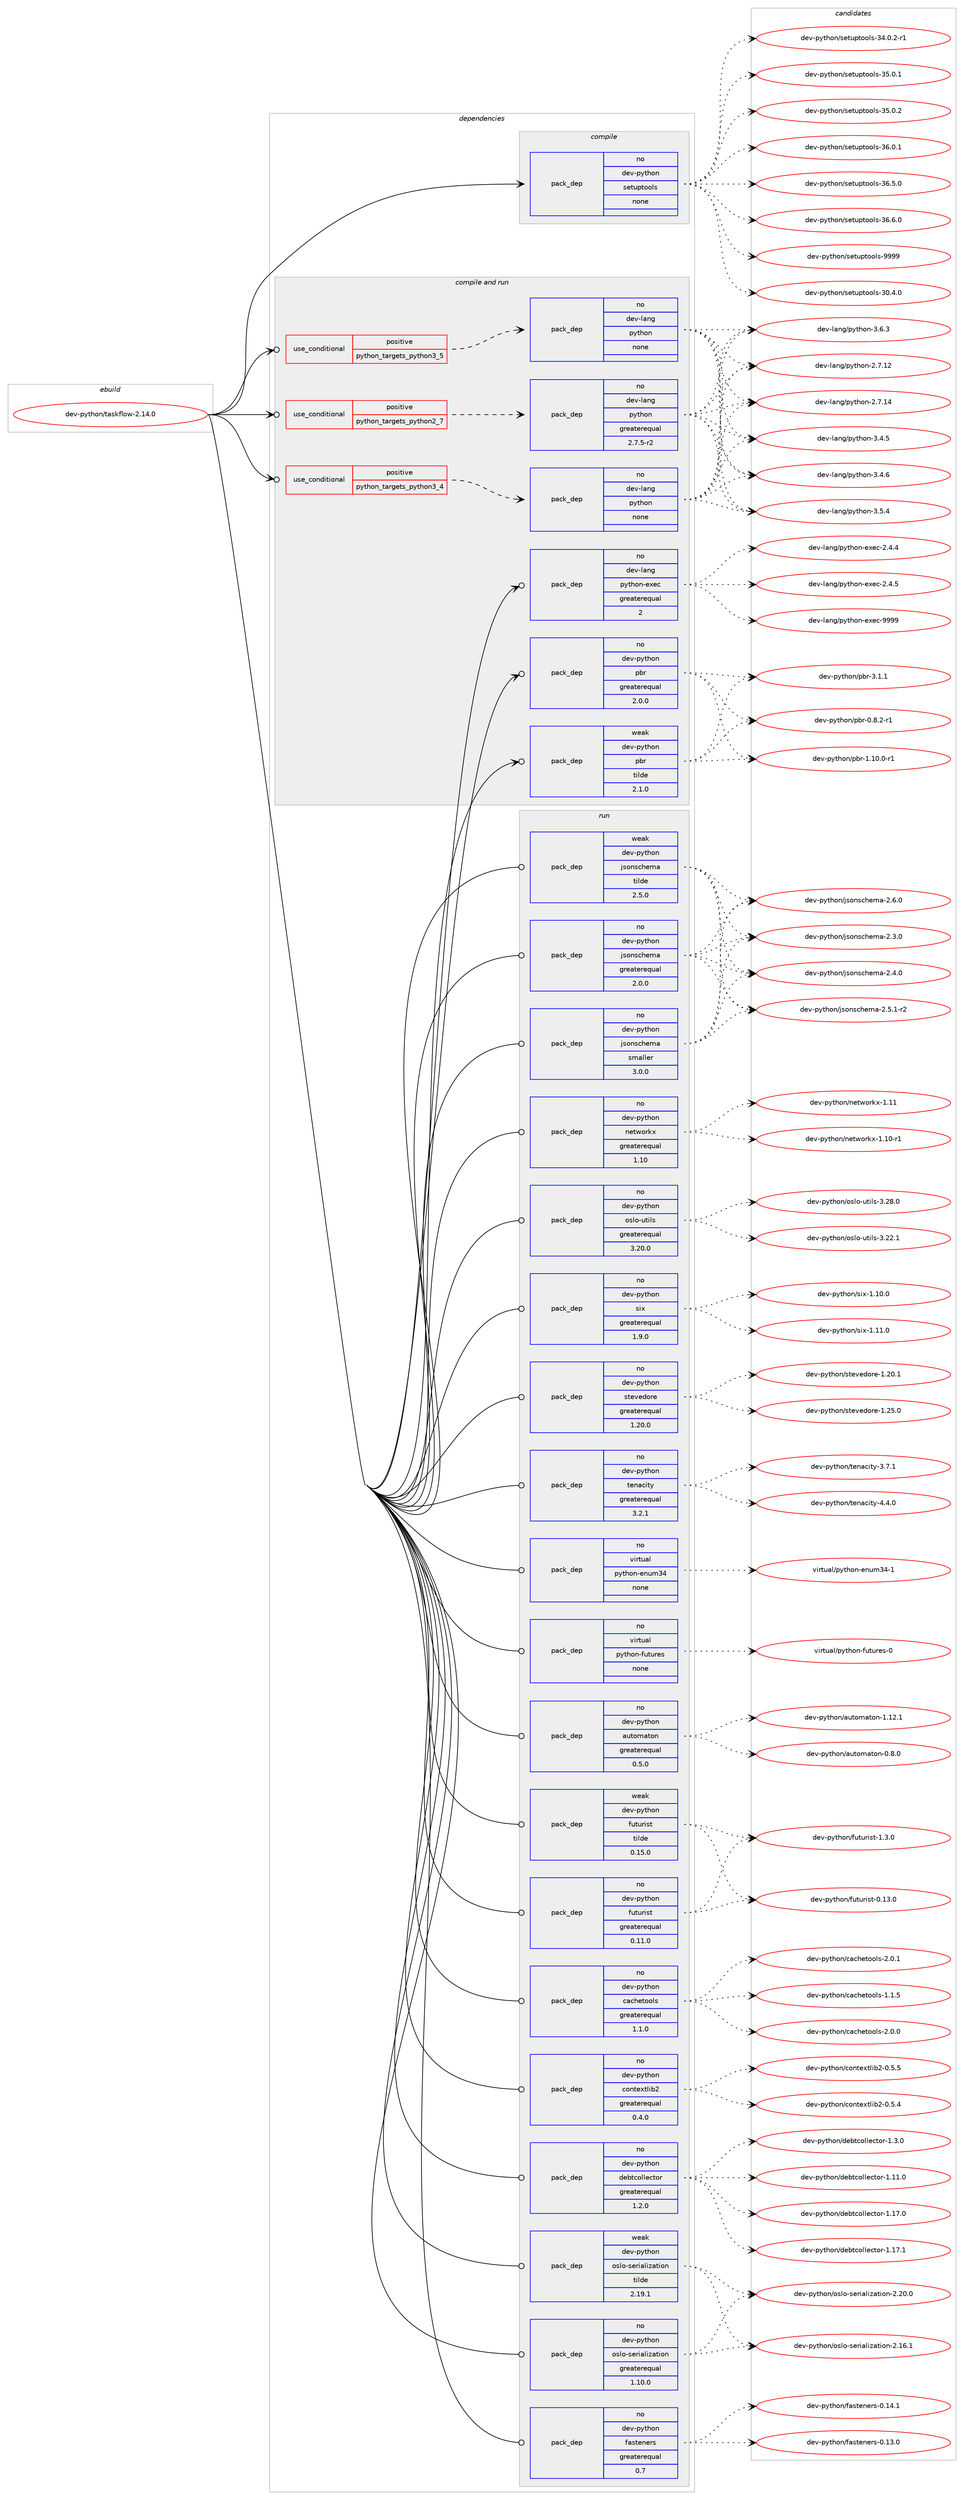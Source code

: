 digraph prolog {

# *************
# Graph options
# *************

newrank=true;
concentrate=true;
compound=true;
graph [rankdir=LR,fontname=Helvetica,fontsize=10,ranksep=1.5];#, ranksep=2.5, nodesep=0.2];
edge  [arrowhead=vee];
node  [fontname=Helvetica,fontsize=10];

# **********
# The ebuild
# **********

subgraph cluster_leftcol {
color=gray;
rank=same;
label=<<i>ebuild</i>>;
id [label="dev-python/taskflow-2.14.0", color=red, width=4, href="../dev-python/taskflow-2.14.0.svg"];
}

# ****************
# The dependencies
# ****************

subgraph cluster_midcol {
color=gray;
label=<<i>dependencies</i>>;
subgraph cluster_compile {
fillcolor="#eeeeee";
style=filled;
label=<<i>compile</i>>;
subgraph pack143458 {
dependency190006 [label=<<TABLE BORDER="0" CELLBORDER="1" CELLSPACING="0" CELLPADDING="4" WIDTH="220"><TR><TD ROWSPAN="6" CELLPADDING="30">pack_dep</TD></TR><TR><TD WIDTH="110">no</TD></TR><TR><TD>dev-python</TD></TR><TR><TD>setuptools</TD></TR><TR><TD>none</TD></TR><TR><TD></TD></TR></TABLE>>, shape=none, color=blue];
}
id:e -> dependency190006:w [weight=20,style="solid",arrowhead="vee"];
}
subgraph cluster_compileandrun {
fillcolor="#eeeeee";
style=filled;
label=<<i>compile and run</i>>;
subgraph cond42592 {
dependency190007 [label=<<TABLE BORDER="0" CELLBORDER="1" CELLSPACING="0" CELLPADDING="4"><TR><TD ROWSPAN="3" CELLPADDING="10">use_conditional</TD></TR><TR><TD>positive</TD></TR><TR><TD>python_targets_python2_7</TD></TR></TABLE>>, shape=none, color=red];
subgraph pack143459 {
dependency190008 [label=<<TABLE BORDER="0" CELLBORDER="1" CELLSPACING="0" CELLPADDING="4" WIDTH="220"><TR><TD ROWSPAN="6" CELLPADDING="30">pack_dep</TD></TR><TR><TD WIDTH="110">no</TD></TR><TR><TD>dev-lang</TD></TR><TR><TD>python</TD></TR><TR><TD>greaterequal</TD></TR><TR><TD>2.7.5-r2</TD></TR></TABLE>>, shape=none, color=blue];
}
dependency190007:e -> dependency190008:w [weight=20,style="dashed",arrowhead="vee"];
}
id:e -> dependency190007:w [weight=20,style="solid",arrowhead="odotvee"];
subgraph cond42593 {
dependency190009 [label=<<TABLE BORDER="0" CELLBORDER="1" CELLSPACING="0" CELLPADDING="4"><TR><TD ROWSPAN="3" CELLPADDING="10">use_conditional</TD></TR><TR><TD>positive</TD></TR><TR><TD>python_targets_python3_4</TD></TR></TABLE>>, shape=none, color=red];
subgraph pack143460 {
dependency190010 [label=<<TABLE BORDER="0" CELLBORDER="1" CELLSPACING="0" CELLPADDING="4" WIDTH="220"><TR><TD ROWSPAN="6" CELLPADDING="30">pack_dep</TD></TR><TR><TD WIDTH="110">no</TD></TR><TR><TD>dev-lang</TD></TR><TR><TD>python</TD></TR><TR><TD>none</TD></TR><TR><TD></TD></TR></TABLE>>, shape=none, color=blue];
}
dependency190009:e -> dependency190010:w [weight=20,style="dashed",arrowhead="vee"];
}
id:e -> dependency190009:w [weight=20,style="solid",arrowhead="odotvee"];
subgraph cond42594 {
dependency190011 [label=<<TABLE BORDER="0" CELLBORDER="1" CELLSPACING="0" CELLPADDING="4"><TR><TD ROWSPAN="3" CELLPADDING="10">use_conditional</TD></TR><TR><TD>positive</TD></TR><TR><TD>python_targets_python3_5</TD></TR></TABLE>>, shape=none, color=red];
subgraph pack143461 {
dependency190012 [label=<<TABLE BORDER="0" CELLBORDER="1" CELLSPACING="0" CELLPADDING="4" WIDTH="220"><TR><TD ROWSPAN="6" CELLPADDING="30">pack_dep</TD></TR><TR><TD WIDTH="110">no</TD></TR><TR><TD>dev-lang</TD></TR><TR><TD>python</TD></TR><TR><TD>none</TD></TR><TR><TD></TD></TR></TABLE>>, shape=none, color=blue];
}
dependency190011:e -> dependency190012:w [weight=20,style="dashed",arrowhead="vee"];
}
id:e -> dependency190011:w [weight=20,style="solid",arrowhead="odotvee"];
subgraph pack143462 {
dependency190013 [label=<<TABLE BORDER="0" CELLBORDER="1" CELLSPACING="0" CELLPADDING="4" WIDTH="220"><TR><TD ROWSPAN="6" CELLPADDING="30">pack_dep</TD></TR><TR><TD WIDTH="110">no</TD></TR><TR><TD>dev-lang</TD></TR><TR><TD>python-exec</TD></TR><TR><TD>greaterequal</TD></TR><TR><TD>2</TD></TR></TABLE>>, shape=none, color=blue];
}
id:e -> dependency190013:w [weight=20,style="solid",arrowhead="odotvee"];
subgraph pack143463 {
dependency190014 [label=<<TABLE BORDER="0" CELLBORDER="1" CELLSPACING="0" CELLPADDING="4" WIDTH="220"><TR><TD ROWSPAN="6" CELLPADDING="30">pack_dep</TD></TR><TR><TD WIDTH="110">no</TD></TR><TR><TD>dev-python</TD></TR><TR><TD>pbr</TD></TR><TR><TD>greaterequal</TD></TR><TR><TD>2.0.0</TD></TR></TABLE>>, shape=none, color=blue];
}
id:e -> dependency190014:w [weight=20,style="solid",arrowhead="odotvee"];
subgraph pack143464 {
dependency190015 [label=<<TABLE BORDER="0" CELLBORDER="1" CELLSPACING="0" CELLPADDING="4" WIDTH="220"><TR><TD ROWSPAN="6" CELLPADDING="30">pack_dep</TD></TR><TR><TD WIDTH="110">weak</TD></TR><TR><TD>dev-python</TD></TR><TR><TD>pbr</TD></TR><TR><TD>tilde</TD></TR><TR><TD>2.1.0</TD></TR></TABLE>>, shape=none, color=blue];
}
id:e -> dependency190015:w [weight=20,style="solid",arrowhead="odotvee"];
}
subgraph cluster_run {
fillcolor="#eeeeee";
style=filled;
label=<<i>run</i>>;
subgraph pack143465 {
dependency190016 [label=<<TABLE BORDER="0" CELLBORDER="1" CELLSPACING="0" CELLPADDING="4" WIDTH="220"><TR><TD ROWSPAN="6" CELLPADDING="30">pack_dep</TD></TR><TR><TD WIDTH="110">no</TD></TR><TR><TD>dev-python</TD></TR><TR><TD>automaton</TD></TR><TR><TD>greaterequal</TD></TR><TR><TD>0.5.0</TD></TR></TABLE>>, shape=none, color=blue];
}
id:e -> dependency190016:w [weight=20,style="solid",arrowhead="odot"];
subgraph pack143466 {
dependency190017 [label=<<TABLE BORDER="0" CELLBORDER="1" CELLSPACING="0" CELLPADDING="4" WIDTH="220"><TR><TD ROWSPAN="6" CELLPADDING="30">pack_dep</TD></TR><TR><TD WIDTH="110">no</TD></TR><TR><TD>dev-python</TD></TR><TR><TD>cachetools</TD></TR><TR><TD>greaterequal</TD></TR><TR><TD>1.1.0</TD></TR></TABLE>>, shape=none, color=blue];
}
id:e -> dependency190017:w [weight=20,style="solid",arrowhead="odot"];
subgraph pack143467 {
dependency190018 [label=<<TABLE BORDER="0" CELLBORDER="1" CELLSPACING="0" CELLPADDING="4" WIDTH="220"><TR><TD ROWSPAN="6" CELLPADDING="30">pack_dep</TD></TR><TR><TD WIDTH="110">no</TD></TR><TR><TD>dev-python</TD></TR><TR><TD>contextlib2</TD></TR><TR><TD>greaterequal</TD></TR><TR><TD>0.4.0</TD></TR></TABLE>>, shape=none, color=blue];
}
id:e -> dependency190018:w [weight=20,style="solid",arrowhead="odot"];
subgraph pack143468 {
dependency190019 [label=<<TABLE BORDER="0" CELLBORDER="1" CELLSPACING="0" CELLPADDING="4" WIDTH="220"><TR><TD ROWSPAN="6" CELLPADDING="30">pack_dep</TD></TR><TR><TD WIDTH="110">no</TD></TR><TR><TD>dev-python</TD></TR><TR><TD>debtcollector</TD></TR><TR><TD>greaterequal</TD></TR><TR><TD>1.2.0</TD></TR></TABLE>>, shape=none, color=blue];
}
id:e -> dependency190019:w [weight=20,style="solid",arrowhead="odot"];
subgraph pack143469 {
dependency190020 [label=<<TABLE BORDER="0" CELLBORDER="1" CELLSPACING="0" CELLPADDING="4" WIDTH="220"><TR><TD ROWSPAN="6" CELLPADDING="30">pack_dep</TD></TR><TR><TD WIDTH="110">no</TD></TR><TR><TD>dev-python</TD></TR><TR><TD>fasteners</TD></TR><TR><TD>greaterequal</TD></TR><TR><TD>0.7</TD></TR></TABLE>>, shape=none, color=blue];
}
id:e -> dependency190020:w [weight=20,style="solid",arrowhead="odot"];
subgraph pack143470 {
dependency190021 [label=<<TABLE BORDER="0" CELLBORDER="1" CELLSPACING="0" CELLPADDING="4" WIDTH="220"><TR><TD ROWSPAN="6" CELLPADDING="30">pack_dep</TD></TR><TR><TD WIDTH="110">no</TD></TR><TR><TD>dev-python</TD></TR><TR><TD>futurist</TD></TR><TR><TD>greaterequal</TD></TR><TR><TD>0.11.0</TD></TR></TABLE>>, shape=none, color=blue];
}
id:e -> dependency190021:w [weight=20,style="solid",arrowhead="odot"];
subgraph pack143471 {
dependency190022 [label=<<TABLE BORDER="0" CELLBORDER="1" CELLSPACING="0" CELLPADDING="4" WIDTH="220"><TR><TD ROWSPAN="6" CELLPADDING="30">pack_dep</TD></TR><TR><TD WIDTH="110">no</TD></TR><TR><TD>dev-python</TD></TR><TR><TD>jsonschema</TD></TR><TR><TD>greaterequal</TD></TR><TR><TD>2.0.0</TD></TR></TABLE>>, shape=none, color=blue];
}
id:e -> dependency190022:w [weight=20,style="solid",arrowhead="odot"];
subgraph pack143472 {
dependency190023 [label=<<TABLE BORDER="0" CELLBORDER="1" CELLSPACING="0" CELLPADDING="4" WIDTH="220"><TR><TD ROWSPAN="6" CELLPADDING="30">pack_dep</TD></TR><TR><TD WIDTH="110">no</TD></TR><TR><TD>dev-python</TD></TR><TR><TD>jsonschema</TD></TR><TR><TD>smaller</TD></TR><TR><TD>3.0.0</TD></TR></TABLE>>, shape=none, color=blue];
}
id:e -> dependency190023:w [weight=20,style="solid",arrowhead="odot"];
subgraph pack143473 {
dependency190024 [label=<<TABLE BORDER="0" CELLBORDER="1" CELLSPACING="0" CELLPADDING="4" WIDTH="220"><TR><TD ROWSPAN="6" CELLPADDING="30">pack_dep</TD></TR><TR><TD WIDTH="110">no</TD></TR><TR><TD>dev-python</TD></TR><TR><TD>networkx</TD></TR><TR><TD>greaterequal</TD></TR><TR><TD>1.10</TD></TR></TABLE>>, shape=none, color=blue];
}
id:e -> dependency190024:w [weight=20,style="solid",arrowhead="odot"];
subgraph pack143474 {
dependency190025 [label=<<TABLE BORDER="0" CELLBORDER="1" CELLSPACING="0" CELLPADDING="4" WIDTH="220"><TR><TD ROWSPAN="6" CELLPADDING="30">pack_dep</TD></TR><TR><TD WIDTH="110">no</TD></TR><TR><TD>dev-python</TD></TR><TR><TD>oslo-serialization</TD></TR><TR><TD>greaterequal</TD></TR><TR><TD>1.10.0</TD></TR></TABLE>>, shape=none, color=blue];
}
id:e -> dependency190025:w [weight=20,style="solid",arrowhead="odot"];
subgraph pack143475 {
dependency190026 [label=<<TABLE BORDER="0" CELLBORDER="1" CELLSPACING="0" CELLPADDING="4" WIDTH="220"><TR><TD ROWSPAN="6" CELLPADDING="30">pack_dep</TD></TR><TR><TD WIDTH="110">no</TD></TR><TR><TD>dev-python</TD></TR><TR><TD>oslo-utils</TD></TR><TR><TD>greaterequal</TD></TR><TR><TD>3.20.0</TD></TR></TABLE>>, shape=none, color=blue];
}
id:e -> dependency190026:w [weight=20,style="solid",arrowhead="odot"];
subgraph pack143476 {
dependency190027 [label=<<TABLE BORDER="0" CELLBORDER="1" CELLSPACING="0" CELLPADDING="4" WIDTH="220"><TR><TD ROWSPAN="6" CELLPADDING="30">pack_dep</TD></TR><TR><TD WIDTH="110">no</TD></TR><TR><TD>dev-python</TD></TR><TR><TD>six</TD></TR><TR><TD>greaterequal</TD></TR><TR><TD>1.9.0</TD></TR></TABLE>>, shape=none, color=blue];
}
id:e -> dependency190027:w [weight=20,style="solid",arrowhead="odot"];
subgraph pack143477 {
dependency190028 [label=<<TABLE BORDER="0" CELLBORDER="1" CELLSPACING="0" CELLPADDING="4" WIDTH="220"><TR><TD ROWSPAN="6" CELLPADDING="30">pack_dep</TD></TR><TR><TD WIDTH="110">no</TD></TR><TR><TD>dev-python</TD></TR><TR><TD>stevedore</TD></TR><TR><TD>greaterequal</TD></TR><TR><TD>1.20.0</TD></TR></TABLE>>, shape=none, color=blue];
}
id:e -> dependency190028:w [weight=20,style="solid",arrowhead="odot"];
subgraph pack143478 {
dependency190029 [label=<<TABLE BORDER="0" CELLBORDER="1" CELLSPACING="0" CELLPADDING="4" WIDTH="220"><TR><TD ROWSPAN="6" CELLPADDING="30">pack_dep</TD></TR><TR><TD WIDTH="110">no</TD></TR><TR><TD>dev-python</TD></TR><TR><TD>tenacity</TD></TR><TR><TD>greaterequal</TD></TR><TR><TD>3.2.1</TD></TR></TABLE>>, shape=none, color=blue];
}
id:e -> dependency190029:w [weight=20,style="solid",arrowhead="odot"];
subgraph pack143479 {
dependency190030 [label=<<TABLE BORDER="0" CELLBORDER="1" CELLSPACING="0" CELLPADDING="4" WIDTH="220"><TR><TD ROWSPAN="6" CELLPADDING="30">pack_dep</TD></TR><TR><TD WIDTH="110">no</TD></TR><TR><TD>virtual</TD></TR><TR><TD>python-enum34</TD></TR><TR><TD>none</TD></TR><TR><TD></TD></TR></TABLE>>, shape=none, color=blue];
}
id:e -> dependency190030:w [weight=20,style="solid",arrowhead="odot"];
subgraph pack143480 {
dependency190031 [label=<<TABLE BORDER="0" CELLBORDER="1" CELLSPACING="0" CELLPADDING="4" WIDTH="220"><TR><TD ROWSPAN="6" CELLPADDING="30">pack_dep</TD></TR><TR><TD WIDTH="110">no</TD></TR><TR><TD>virtual</TD></TR><TR><TD>python-futures</TD></TR><TR><TD>none</TD></TR><TR><TD></TD></TR></TABLE>>, shape=none, color=blue];
}
id:e -> dependency190031:w [weight=20,style="solid",arrowhead="odot"];
subgraph pack143481 {
dependency190032 [label=<<TABLE BORDER="0" CELLBORDER="1" CELLSPACING="0" CELLPADDING="4" WIDTH="220"><TR><TD ROWSPAN="6" CELLPADDING="30">pack_dep</TD></TR><TR><TD WIDTH="110">weak</TD></TR><TR><TD>dev-python</TD></TR><TR><TD>futurist</TD></TR><TR><TD>tilde</TD></TR><TR><TD>0.15.0</TD></TR></TABLE>>, shape=none, color=blue];
}
id:e -> dependency190032:w [weight=20,style="solid",arrowhead="odot"];
subgraph pack143482 {
dependency190033 [label=<<TABLE BORDER="0" CELLBORDER="1" CELLSPACING="0" CELLPADDING="4" WIDTH="220"><TR><TD ROWSPAN="6" CELLPADDING="30">pack_dep</TD></TR><TR><TD WIDTH="110">weak</TD></TR><TR><TD>dev-python</TD></TR><TR><TD>jsonschema</TD></TR><TR><TD>tilde</TD></TR><TR><TD>2.5.0</TD></TR></TABLE>>, shape=none, color=blue];
}
id:e -> dependency190033:w [weight=20,style="solid",arrowhead="odot"];
subgraph pack143483 {
dependency190034 [label=<<TABLE BORDER="0" CELLBORDER="1" CELLSPACING="0" CELLPADDING="4" WIDTH="220"><TR><TD ROWSPAN="6" CELLPADDING="30">pack_dep</TD></TR><TR><TD WIDTH="110">weak</TD></TR><TR><TD>dev-python</TD></TR><TR><TD>oslo-serialization</TD></TR><TR><TD>tilde</TD></TR><TR><TD>2.19.1</TD></TR></TABLE>>, shape=none, color=blue];
}
id:e -> dependency190034:w [weight=20,style="solid",arrowhead="odot"];
}
}

# **************
# The candidates
# **************

subgraph cluster_choices {
rank=same;
color=gray;
label=<<i>candidates</i>>;

subgraph choice143458 {
color=black;
nodesep=1;
choice100101118451121211161041111104711510111611711211611111110811545514846524648 [label="dev-python/setuptools-30.4.0", color=red, width=4,href="../dev-python/setuptools-30.4.0.svg"];
choice1001011184511212111610411111047115101116117112116111111108115455152464846504511449 [label="dev-python/setuptools-34.0.2-r1", color=red, width=4,href="../dev-python/setuptools-34.0.2-r1.svg"];
choice100101118451121211161041111104711510111611711211611111110811545515346484649 [label="dev-python/setuptools-35.0.1", color=red, width=4,href="../dev-python/setuptools-35.0.1.svg"];
choice100101118451121211161041111104711510111611711211611111110811545515346484650 [label="dev-python/setuptools-35.0.2", color=red, width=4,href="../dev-python/setuptools-35.0.2.svg"];
choice100101118451121211161041111104711510111611711211611111110811545515446484649 [label="dev-python/setuptools-36.0.1", color=red, width=4,href="../dev-python/setuptools-36.0.1.svg"];
choice100101118451121211161041111104711510111611711211611111110811545515446534648 [label="dev-python/setuptools-36.5.0", color=red, width=4,href="../dev-python/setuptools-36.5.0.svg"];
choice100101118451121211161041111104711510111611711211611111110811545515446544648 [label="dev-python/setuptools-36.6.0", color=red, width=4,href="../dev-python/setuptools-36.6.0.svg"];
choice10010111845112121116104111110471151011161171121161111111081154557575757 [label="dev-python/setuptools-9999", color=red, width=4,href="../dev-python/setuptools-9999.svg"];
dependency190006:e -> choice100101118451121211161041111104711510111611711211611111110811545514846524648:w [style=dotted,weight="100"];
dependency190006:e -> choice1001011184511212111610411111047115101116117112116111111108115455152464846504511449:w [style=dotted,weight="100"];
dependency190006:e -> choice100101118451121211161041111104711510111611711211611111110811545515346484649:w [style=dotted,weight="100"];
dependency190006:e -> choice100101118451121211161041111104711510111611711211611111110811545515346484650:w [style=dotted,weight="100"];
dependency190006:e -> choice100101118451121211161041111104711510111611711211611111110811545515446484649:w [style=dotted,weight="100"];
dependency190006:e -> choice100101118451121211161041111104711510111611711211611111110811545515446534648:w [style=dotted,weight="100"];
dependency190006:e -> choice100101118451121211161041111104711510111611711211611111110811545515446544648:w [style=dotted,weight="100"];
dependency190006:e -> choice10010111845112121116104111110471151011161171121161111111081154557575757:w [style=dotted,weight="100"];
}
subgraph choice143459 {
color=black;
nodesep=1;
choice10010111845108971101034711212111610411111045504655464950 [label="dev-lang/python-2.7.12", color=red, width=4,href="../dev-lang/python-2.7.12.svg"];
choice10010111845108971101034711212111610411111045504655464952 [label="dev-lang/python-2.7.14", color=red, width=4,href="../dev-lang/python-2.7.14.svg"];
choice100101118451089711010347112121116104111110455146524653 [label="dev-lang/python-3.4.5", color=red, width=4,href="../dev-lang/python-3.4.5.svg"];
choice100101118451089711010347112121116104111110455146524654 [label="dev-lang/python-3.4.6", color=red, width=4,href="../dev-lang/python-3.4.6.svg"];
choice100101118451089711010347112121116104111110455146534652 [label="dev-lang/python-3.5.4", color=red, width=4,href="../dev-lang/python-3.5.4.svg"];
choice100101118451089711010347112121116104111110455146544651 [label="dev-lang/python-3.6.3", color=red, width=4,href="../dev-lang/python-3.6.3.svg"];
dependency190008:e -> choice10010111845108971101034711212111610411111045504655464950:w [style=dotted,weight="100"];
dependency190008:e -> choice10010111845108971101034711212111610411111045504655464952:w [style=dotted,weight="100"];
dependency190008:e -> choice100101118451089711010347112121116104111110455146524653:w [style=dotted,weight="100"];
dependency190008:e -> choice100101118451089711010347112121116104111110455146524654:w [style=dotted,weight="100"];
dependency190008:e -> choice100101118451089711010347112121116104111110455146534652:w [style=dotted,weight="100"];
dependency190008:e -> choice100101118451089711010347112121116104111110455146544651:w [style=dotted,weight="100"];
}
subgraph choice143460 {
color=black;
nodesep=1;
choice10010111845108971101034711212111610411111045504655464950 [label="dev-lang/python-2.7.12", color=red, width=4,href="../dev-lang/python-2.7.12.svg"];
choice10010111845108971101034711212111610411111045504655464952 [label="dev-lang/python-2.7.14", color=red, width=4,href="../dev-lang/python-2.7.14.svg"];
choice100101118451089711010347112121116104111110455146524653 [label="dev-lang/python-3.4.5", color=red, width=4,href="../dev-lang/python-3.4.5.svg"];
choice100101118451089711010347112121116104111110455146524654 [label="dev-lang/python-3.4.6", color=red, width=4,href="../dev-lang/python-3.4.6.svg"];
choice100101118451089711010347112121116104111110455146534652 [label="dev-lang/python-3.5.4", color=red, width=4,href="../dev-lang/python-3.5.4.svg"];
choice100101118451089711010347112121116104111110455146544651 [label="dev-lang/python-3.6.3", color=red, width=4,href="../dev-lang/python-3.6.3.svg"];
dependency190010:e -> choice10010111845108971101034711212111610411111045504655464950:w [style=dotted,weight="100"];
dependency190010:e -> choice10010111845108971101034711212111610411111045504655464952:w [style=dotted,weight="100"];
dependency190010:e -> choice100101118451089711010347112121116104111110455146524653:w [style=dotted,weight="100"];
dependency190010:e -> choice100101118451089711010347112121116104111110455146524654:w [style=dotted,weight="100"];
dependency190010:e -> choice100101118451089711010347112121116104111110455146534652:w [style=dotted,weight="100"];
dependency190010:e -> choice100101118451089711010347112121116104111110455146544651:w [style=dotted,weight="100"];
}
subgraph choice143461 {
color=black;
nodesep=1;
choice10010111845108971101034711212111610411111045504655464950 [label="dev-lang/python-2.7.12", color=red, width=4,href="../dev-lang/python-2.7.12.svg"];
choice10010111845108971101034711212111610411111045504655464952 [label="dev-lang/python-2.7.14", color=red, width=4,href="../dev-lang/python-2.7.14.svg"];
choice100101118451089711010347112121116104111110455146524653 [label="dev-lang/python-3.4.5", color=red, width=4,href="../dev-lang/python-3.4.5.svg"];
choice100101118451089711010347112121116104111110455146524654 [label="dev-lang/python-3.4.6", color=red, width=4,href="../dev-lang/python-3.4.6.svg"];
choice100101118451089711010347112121116104111110455146534652 [label="dev-lang/python-3.5.4", color=red, width=4,href="../dev-lang/python-3.5.4.svg"];
choice100101118451089711010347112121116104111110455146544651 [label="dev-lang/python-3.6.3", color=red, width=4,href="../dev-lang/python-3.6.3.svg"];
dependency190012:e -> choice10010111845108971101034711212111610411111045504655464950:w [style=dotted,weight="100"];
dependency190012:e -> choice10010111845108971101034711212111610411111045504655464952:w [style=dotted,weight="100"];
dependency190012:e -> choice100101118451089711010347112121116104111110455146524653:w [style=dotted,weight="100"];
dependency190012:e -> choice100101118451089711010347112121116104111110455146524654:w [style=dotted,weight="100"];
dependency190012:e -> choice100101118451089711010347112121116104111110455146534652:w [style=dotted,weight="100"];
dependency190012:e -> choice100101118451089711010347112121116104111110455146544651:w [style=dotted,weight="100"];
}
subgraph choice143462 {
color=black;
nodesep=1;
choice1001011184510897110103471121211161041111104510112010199455046524652 [label="dev-lang/python-exec-2.4.4", color=red, width=4,href="../dev-lang/python-exec-2.4.4.svg"];
choice1001011184510897110103471121211161041111104510112010199455046524653 [label="dev-lang/python-exec-2.4.5", color=red, width=4,href="../dev-lang/python-exec-2.4.5.svg"];
choice10010111845108971101034711212111610411111045101120101994557575757 [label="dev-lang/python-exec-9999", color=red, width=4,href="../dev-lang/python-exec-9999.svg"];
dependency190013:e -> choice1001011184510897110103471121211161041111104510112010199455046524652:w [style=dotted,weight="100"];
dependency190013:e -> choice1001011184510897110103471121211161041111104510112010199455046524653:w [style=dotted,weight="100"];
dependency190013:e -> choice10010111845108971101034711212111610411111045101120101994557575757:w [style=dotted,weight="100"];
}
subgraph choice143463 {
color=black;
nodesep=1;
choice1001011184511212111610411111047112981144548465646504511449 [label="dev-python/pbr-0.8.2-r1", color=red, width=4,href="../dev-python/pbr-0.8.2-r1.svg"];
choice100101118451121211161041111104711298114454946494846484511449 [label="dev-python/pbr-1.10.0-r1", color=red, width=4,href="../dev-python/pbr-1.10.0-r1.svg"];
choice100101118451121211161041111104711298114455146494649 [label="dev-python/pbr-3.1.1", color=red, width=4,href="../dev-python/pbr-3.1.1.svg"];
dependency190014:e -> choice1001011184511212111610411111047112981144548465646504511449:w [style=dotted,weight="100"];
dependency190014:e -> choice100101118451121211161041111104711298114454946494846484511449:w [style=dotted,weight="100"];
dependency190014:e -> choice100101118451121211161041111104711298114455146494649:w [style=dotted,weight="100"];
}
subgraph choice143464 {
color=black;
nodesep=1;
choice1001011184511212111610411111047112981144548465646504511449 [label="dev-python/pbr-0.8.2-r1", color=red, width=4,href="../dev-python/pbr-0.8.2-r1.svg"];
choice100101118451121211161041111104711298114454946494846484511449 [label="dev-python/pbr-1.10.0-r1", color=red, width=4,href="../dev-python/pbr-1.10.0-r1.svg"];
choice100101118451121211161041111104711298114455146494649 [label="dev-python/pbr-3.1.1", color=red, width=4,href="../dev-python/pbr-3.1.1.svg"];
dependency190015:e -> choice1001011184511212111610411111047112981144548465646504511449:w [style=dotted,weight="100"];
dependency190015:e -> choice100101118451121211161041111104711298114454946494846484511449:w [style=dotted,weight="100"];
dependency190015:e -> choice100101118451121211161041111104711298114455146494649:w [style=dotted,weight="100"];
}
subgraph choice143465 {
color=black;
nodesep=1;
choice10010111845112121116104111110479711711611110997116111110454846564648 [label="dev-python/automaton-0.8.0", color=red, width=4,href="../dev-python/automaton-0.8.0.svg"];
choice1001011184511212111610411111047971171161111099711611111045494649504649 [label="dev-python/automaton-1.12.1", color=red, width=4,href="../dev-python/automaton-1.12.1.svg"];
dependency190016:e -> choice10010111845112121116104111110479711711611110997116111110454846564648:w [style=dotted,weight="100"];
dependency190016:e -> choice1001011184511212111610411111047971171161111099711611111045494649504649:w [style=dotted,weight="100"];
}
subgraph choice143466 {
color=black;
nodesep=1;
choice1001011184511212111610411111047999799104101116111111108115454946494653 [label="dev-python/cachetools-1.1.5", color=red, width=4,href="../dev-python/cachetools-1.1.5.svg"];
choice1001011184511212111610411111047999799104101116111111108115455046484648 [label="dev-python/cachetools-2.0.0", color=red, width=4,href="../dev-python/cachetools-2.0.0.svg"];
choice1001011184511212111610411111047999799104101116111111108115455046484649 [label="dev-python/cachetools-2.0.1", color=red, width=4,href="../dev-python/cachetools-2.0.1.svg"];
dependency190017:e -> choice1001011184511212111610411111047999799104101116111111108115454946494653:w [style=dotted,weight="100"];
dependency190017:e -> choice1001011184511212111610411111047999799104101116111111108115455046484648:w [style=dotted,weight="100"];
dependency190017:e -> choice1001011184511212111610411111047999799104101116111111108115455046484649:w [style=dotted,weight="100"];
}
subgraph choice143467 {
color=black;
nodesep=1;
choice1001011184511212111610411111047991111101161011201161081059850454846534652 [label="dev-python/contextlib2-0.5.4", color=red, width=4,href="../dev-python/contextlib2-0.5.4.svg"];
choice1001011184511212111610411111047991111101161011201161081059850454846534653 [label="dev-python/contextlib2-0.5.5", color=red, width=4,href="../dev-python/contextlib2-0.5.5.svg"];
dependency190018:e -> choice1001011184511212111610411111047991111101161011201161081059850454846534652:w [style=dotted,weight="100"];
dependency190018:e -> choice1001011184511212111610411111047991111101161011201161081059850454846534653:w [style=dotted,weight="100"];
}
subgraph choice143468 {
color=black;
nodesep=1;
choice100101118451121211161041111104710010198116991111081081019911611111445494649494648 [label="dev-python/debtcollector-1.11.0", color=red, width=4,href="../dev-python/debtcollector-1.11.0.svg"];
choice100101118451121211161041111104710010198116991111081081019911611111445494649554648 [label="dev-python/debtcollector-1.17.0", color=red, width=4,href="../dev-python/debtcollector-1.17.0.svg"];
choice100101118451121211161041111104710010198116991111081081019911611111445494649554649 [label="dev-python/debtcollector-1.17.1", color=red, width=4,href="../dev-python/debtcollector-1.17.1.svg"];
choice1001011184511212111610411111047100101981169911110810810199116111114454946514648 [label="dev-python/debtcollector-1.3.0", color=red, width=4,href="../dev-python/debtcollector-1.3.0.svg"];
dependency190019:e -> choice100101118451121211161041111104710010198116991111081081019911611111445494649494648:w [style=dotted,weight="100"];
dependency190019:e -> choice100101118451121211161041111104710010198116991111081081019911611111445494649554648:w [style=dotted,weight="100"];
dependency190019:e -> choice100101118451121211161041111104710010198116991111081081019911611111445494649554649:w [style=dotted,weight="100"];
dependency190019:e -> choice1001011184511212111610411111047100101981169911110810810199116111114454946514648:w [style=dotted,weight="100"];
}
subgraph choice143469 {
color=black;
nodesep=1;
choice10010111845112121116104111110471029711511610111010111411545484649514648 [label="dev-python/fasteners-0.13.0", color=red, width=4,href="../dev-python/fasteners-0.13.0.svg"];
choice10010111845112121116104111110471029711511610111010111411545484649524649 [label="dev-python/fasteners-0.14.1", color=red, width=4,href="../dev-python/fasteners-0.14.1.svg"];
dependency190020:e -> choice10010111845112121116104111110471029711511610111010111411545484649514648:w [style=dotted,weight="100"];
dependency190020:e -> choice10010111845112121116104111110471029711511610111010111411545484649524649:w [style=dotted,weight="100"];
}
subgraph choice143470 {
color=black;
nodesep=1;
choice100101118451121211161041111104710211711611711410511511645484649514648 [label="dev-python/futurist-0.13.0", color=red, width=4,href="../dev-python/futurist-0.13.0.svg"];
choice1001011184511212111610411111047102117116117114105115116454946514648 [label="dev-python/futurist-1.3.0", color=red, width=4,href="../dev-python/futurist-1.3.0.svg"];
dependency190021:e -> choice100101118451121211161041111104710211711611711410511511645484649514648:w [style=dotted,weight="100"];
dependency190021:e -> choice1001011184511212111610411111047102117116117114105115116454946514648:w [style=dotted,weight="100"];
}
subgraph choice143471 {
color=black;
nodesep=1;
choice10010111845112121116104111110471061151111101159910410110997455046514648 [label="dev-python/jsonschema-2.3.0", color=red, width=4,href="../dev-python/jsonschema-2.3.0.svg"];
choice10010111845112121116104111110471061151111101159910410110997455046524648 [label="dev-python/jsonschema-2.4.0", color=red, width=4,href="../dev-python/jsonschema-2.4.0.svg"];
choice100101118451121211161041111104710611511111011599104101109974550465346494511450 [label="dev-python/jsonschema-2.5.1-r2", color=red, width=4,href="../dev-python/jsonschema-2.5.1-r2.svg"];
choice10010111845112121116104111110471061151111101159910410110997455046544648 [label="dev-python/jsonschema-2.6.0", color=red, width=4,href="../dev-python/jsonschema-2.6.0.svg"];
dependency190022:e -> choice10010111845112121116104111110471061151111101159910410110997455046514648:w [style=dotted,weight="100"];
dependency190022:e -> choice10010111845112121116104111110471061151111101159910410110997455046524648:w [style=dotted,weight="100"];
dependency190022:e -> choice100101118451121211161041111104710611511111011599104101109974550465346494511450:w [style=dotted,weight="100"];
dependency190022:e -> choice10010111845112121116104111110471061151111101159910410110997455046544648:w [style=dotted,weight="100"];
}
subgraph choice143472 {
color=black;
nodesep=1;
choice10010111845112121116104111110471061151111101159910410110997455046514648 [label="dev-python/jsonschema-2.3.0", color=red, width=4,href="../dev-python/jsonschema-2.3.0.svg"];
choice10010111845112121116104111110471061151111101159910410110997455046524648 [label="dev-python/jsonschema-2.4.0", color=red, width=4,href="../dev-python/jsonschema-2.4.0.svg"];
choice100101118451121211161041111104710611511111011599104101109974550465346494511450 [label="dev-python/jsonschema-2.5.1-r2", color=red, width=4,href="../dev-python/jsonschema-2.5.1-r2.svg"];
choice10010111845112121116104111110471061151111101159910410110997455046544648 [label="dev-python/jsonschema-2.6.0", color=red, width=4,href="../dev-python/jsonschema-2.6.0.svg"];
dependency190023:e -> choice10010111845112121116104111110471061151111101159910410110997455046514648:w [style=dotted,weight="100"];
dependency190023:e -> choice10010111845112121116104111110471061151111101159910410110997455046524648:w [style=dotted,weight="100"];
dependency190023:e -> choice100101118451121211161041111104710611511111011599104101109974550465346494511450:w [style=dotted,weight="100"];
dependency190023:e -> choice10010111845112121116104111110471061151111101159910410110997455046544648:w [style=dotted,weight="100"];
}
subgraph choice143473 {
color=black;
nodesep=1;
choice100101118451121211161041111104711010111611911111410712045494649484511449 [label="dev-python/networkx-1.10-r1", color=red, width=4,href="../dev-python/networkx-1.10-r1.svg"];
choice10010111845112121116104111110471101011161191111141071204549464949 [label="dev-python/networkx-1.11", color=red, width=4,href="../dev-python/networkx-1.11.svg"];
dependency190024:e -> choice100101118451121211161041111104711010111611911111410712045494649484511449:w [style=dotted,weight="100"];
dependency190024:e -> choice10010111845112121116104111110471101011161191111141071204549464949:w [style=dotted,weight="100"];
}
subgraph choice143474 {
color=black;
nodesep=1;
choice100101118451121211161041111104711111510811145115101114105971081051229711610511111045504649544649 [label="dev-python/oslo-serialization-2.16.1", color=red, width=4,href="../dev-python/oslo-serialization-2.16.1.svg"];
choice100101118451121211161041111104711111510811145115101114105971081051229711610511111045504650484648 [label="dev-python/oslo-serialization-2.20.0", color=red, width=4,href="../dev-python/oslo-serialization-2.20.0.svg"];
dependency190025:e -> choice100101118451121211161041111104711111510811145115101114105971081051229711610511111045504649544649:w [style=dotted,weight="100"];
dependency190025:e -> choice100101118451121211161041111104711111510811145115101114105971081051229711610511111045504650484648:w [style=dotted,weight="100"];
}
subgraph choice143475 {
color=black;
nodesep=1;
choice10010111845112121116104111110471111151081114511711610510811545514650504649 [label="dev-python/oslo-utils-3.22.1", color=red, width=4,href="../dev-python/oslo-utils-3.22.1.svg"];
choice10010111845112121116104111110471111151081114511711610510811545514650564648 [label="dev-python/oslo-utils-3.28.0", color=red, width=4,href="../dev-python/oslo-utils-3.28.0.svg"];
dependency190026:e -> choice10010111845112121116104111110471111151081114511711610510811545514650504649:w [style=dotted,weight="100"];
dependency190026:e -> choice10010111845112121116104111110471111151081114511711610510811545514650564648:w [style=dotted,weight="100"];
}
subgraph choice143476 {
color=black;
nodesep=1;
choice100101118451121211161041111104711510512045494649484648 [label="dev-python/six-1.10.0", color=red, width=4,href="../dev-python/six-1.10.0.svg"];
choice100101118451121211161041111104711510512045494649494648 [label="dev-python/six-1.11.0", color=red, width=4,href="../dev-python/six-1.11.0.svg"];
dependency190027:e -> choice100101118451121211161041111104711510512045494649484648:w [style=dotted,weight="100"];
dependency190027:e -> choice100101118451121211161041111104711510512045494649494648:w [style=dotted,weight="100"];
}
subgraph choice143477 {
color=black;
nodesep=1;
choice100101118451121211161041111104711511610111810110011111410145494650484649 [label="dev-python/stevedore-1.20.1", color=red, width=4,href="../dev-python/stevedore-1.20.1.svg"];
choice100101118451121211161041111104711511610111810110011111410145494650534648 [label="dev-python/stevedore-1.25.0", color=red, width=4,href="../dev-python/stevedore-1.25.0.svg"];
dependency190028:e -> choice100101118451121211161041111104711511610111810110011111410145494650484649:w [style=dotted,weight="100"];
dependency190028:e -> choice100101118451121211161041111104711511610111810110011111410145494650534648:w [style=dotted,weight="100"];
}
subgraph choice143478 {
color=black;
nodesep=1;
choice10010111845112121116104111110471161011109799105116121455146554649 [label="dev-python/tenacity-3.7.1", color=red, width=4,href="../dev-python/tenacity-3.7.1.svg"];
choice10010111845112121116104111110471161011109799105116121455246524648 [label="dev-python/tenacity-4.4.0", color=red, width=4,href="../dev-python/tenacity-4.4.0.svg"];
dependency190029:e -> choice10010111845112121116104111110471161011109799105116121455146554649:w [style=dotted,weight="100"];
dependency190029:e -> choice10010111845112121116104111110471161011109799105116121455246524648:w [style=dotted,weight="100"];
}
subgraph choice143479 {
color=black;
nodesep=1;
choice11810511411611797108471121211161041111104510111011710951524549 [label="virtual/python-enum34-1", color=red, width=4,href="../virtual/python-enum34-1.svg"];
dependency190030:e -> choice11810511411611797108471121211161041111104510111011710951524549:w [style=dotted,weight="100"];
}
subgraph choice143480 {
color=black;
nodesep=1;
choice1181051141161179710847112121116104111110451021171161171141011154548 [label="virtual/python-futures-0", color=red, width=4,href="../virtual/python-futures-0.svg"];
dependency190031:e -> choice1181051141161179710847112121116104111110451021171161171141011154548:w [style=dotted,weight="100"];
}
subgraph choice143481 {
color=black;
nodesep=1;
choice100101118451121211161041111104710211711611711410511511645484649514648 [label="dev-python/futurist-0.13.0", color=red, width=4,href="../dev-python/futurist-0.13.0.svg"];
choice1001011184511212111610411111047102117116117114105115116454946514648 [label="dev-python/futurist-1.3.0", color=red, width=4,href="../dev-python/futurist-1.3.0.svg"];
dependency190032:e -> choice100101118451121211161041111104710211711611711410511511645484649514648:w [style=dotted,weight="100"];
dependency190032:e -> choice1001011184511212111610411111047102117116117114105115116454946514648:w [style=dotted,weight="100"];
}
subgraph choice143482 {
color=black;
nodesep=1;
choice10010111845112121116104111110471061151111101159910410110997455046514648 [label="dev-python/jsonschema-2.3.0", color=red, width=4,href="../dev-python/jsonschema-2.3.0.svg"];
choice10010111845112121116104111110471061151111101159910410110997455046524648 [label="dev-python/jsonschema-2.4.0", color=red, width=4,href="../dev-python/jsonschema-2.4.0.svg"];
choice100101118451121211161041111104710611511111011599104101109974550465346494511450 [label="dev-python/jsonschema-2.5.1-r2", color=red, width=4,href="../dev-python/jsonschema-2.5.1-r2.svg"];
choice10010111845112121116104111110471061151111101159910410110997455046544648 [label="dev-python/jsonschema-2.6.0", color=red, width=4,href="../dev-python/jsonschema-2.6.0.svg"];
dependency190033:e -> choice10010111845112121116104111110471061151111101159910410110997455046514648:w [style=dotted,weight="100"];
dependency190033:e -> choice10010111845112121116104111110471061151111101159910410110997455046524648:w [style=dotted,weight="100"];
dependency190033:e -> choice100101118451121211161041111104710611511111011599104101109974550465346494511450:w [style=dotted,weight="100"];
dependency190033:e -> choice10010111845112121116104111110471061151111101159910410110997455046544648:w [style=dotted,weight="100"];
}
subgraph choice143483 {
color=black;
nodesep=1;
choice100101118451121211161041111104711111510811145115101114105971081051229711610511111045504649544649 [label="dev-python/oslo-serialization-2.16.1", color=red, width=4,href="../dev-python/oslo-serialization-2.16.1.svg"];
choice100101118451121211161041111104711111510811145115101114105971081051229711610511111045504650484648 [label="dev-python/oslo-serialization-2.20.0", color=red, width=4,href="../dev-python/oslo-serialization-2.20.0.svg"];
dependency190034:e -> choice100101118451121211161041111104711111510811145115101114105971081051229711610511111045504649544649:w [style=dotted,weight="100"];
dependency190034:e -> choice100101118451121211161041111104711111510811145115101114105971081051229711610511111045504650484648:w [style=dotted,weight="100"];
}
}

}
